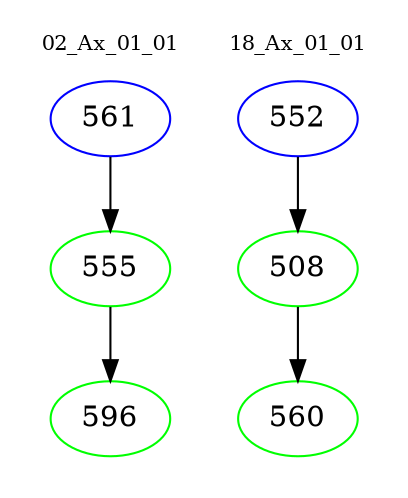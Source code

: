 digraph{
subgraph cluster_0 {
color = white
label = "02_Ax_01_01";
fontsize=10;
T0_561 [label="561", color="blue"]
T0_561 -> T0_555 [color="black"]
T0_555 [label="555", color="green"]
T0_555 -> T0_596 [color="black"]
T0_596 [label="596", color="green"]
}
subgraph cluster_1 {
color = white
label = "18_Ax_01_01";
fontsize=10;
T1_552 [label="552", color="blue"]
T1_552 -> T1_508 [color="black"]
T1_508 [label="508", color="green"]
T1_508 -> T1_560 [color="black"]
T1_560 [label="560", color="green"]
}
}
